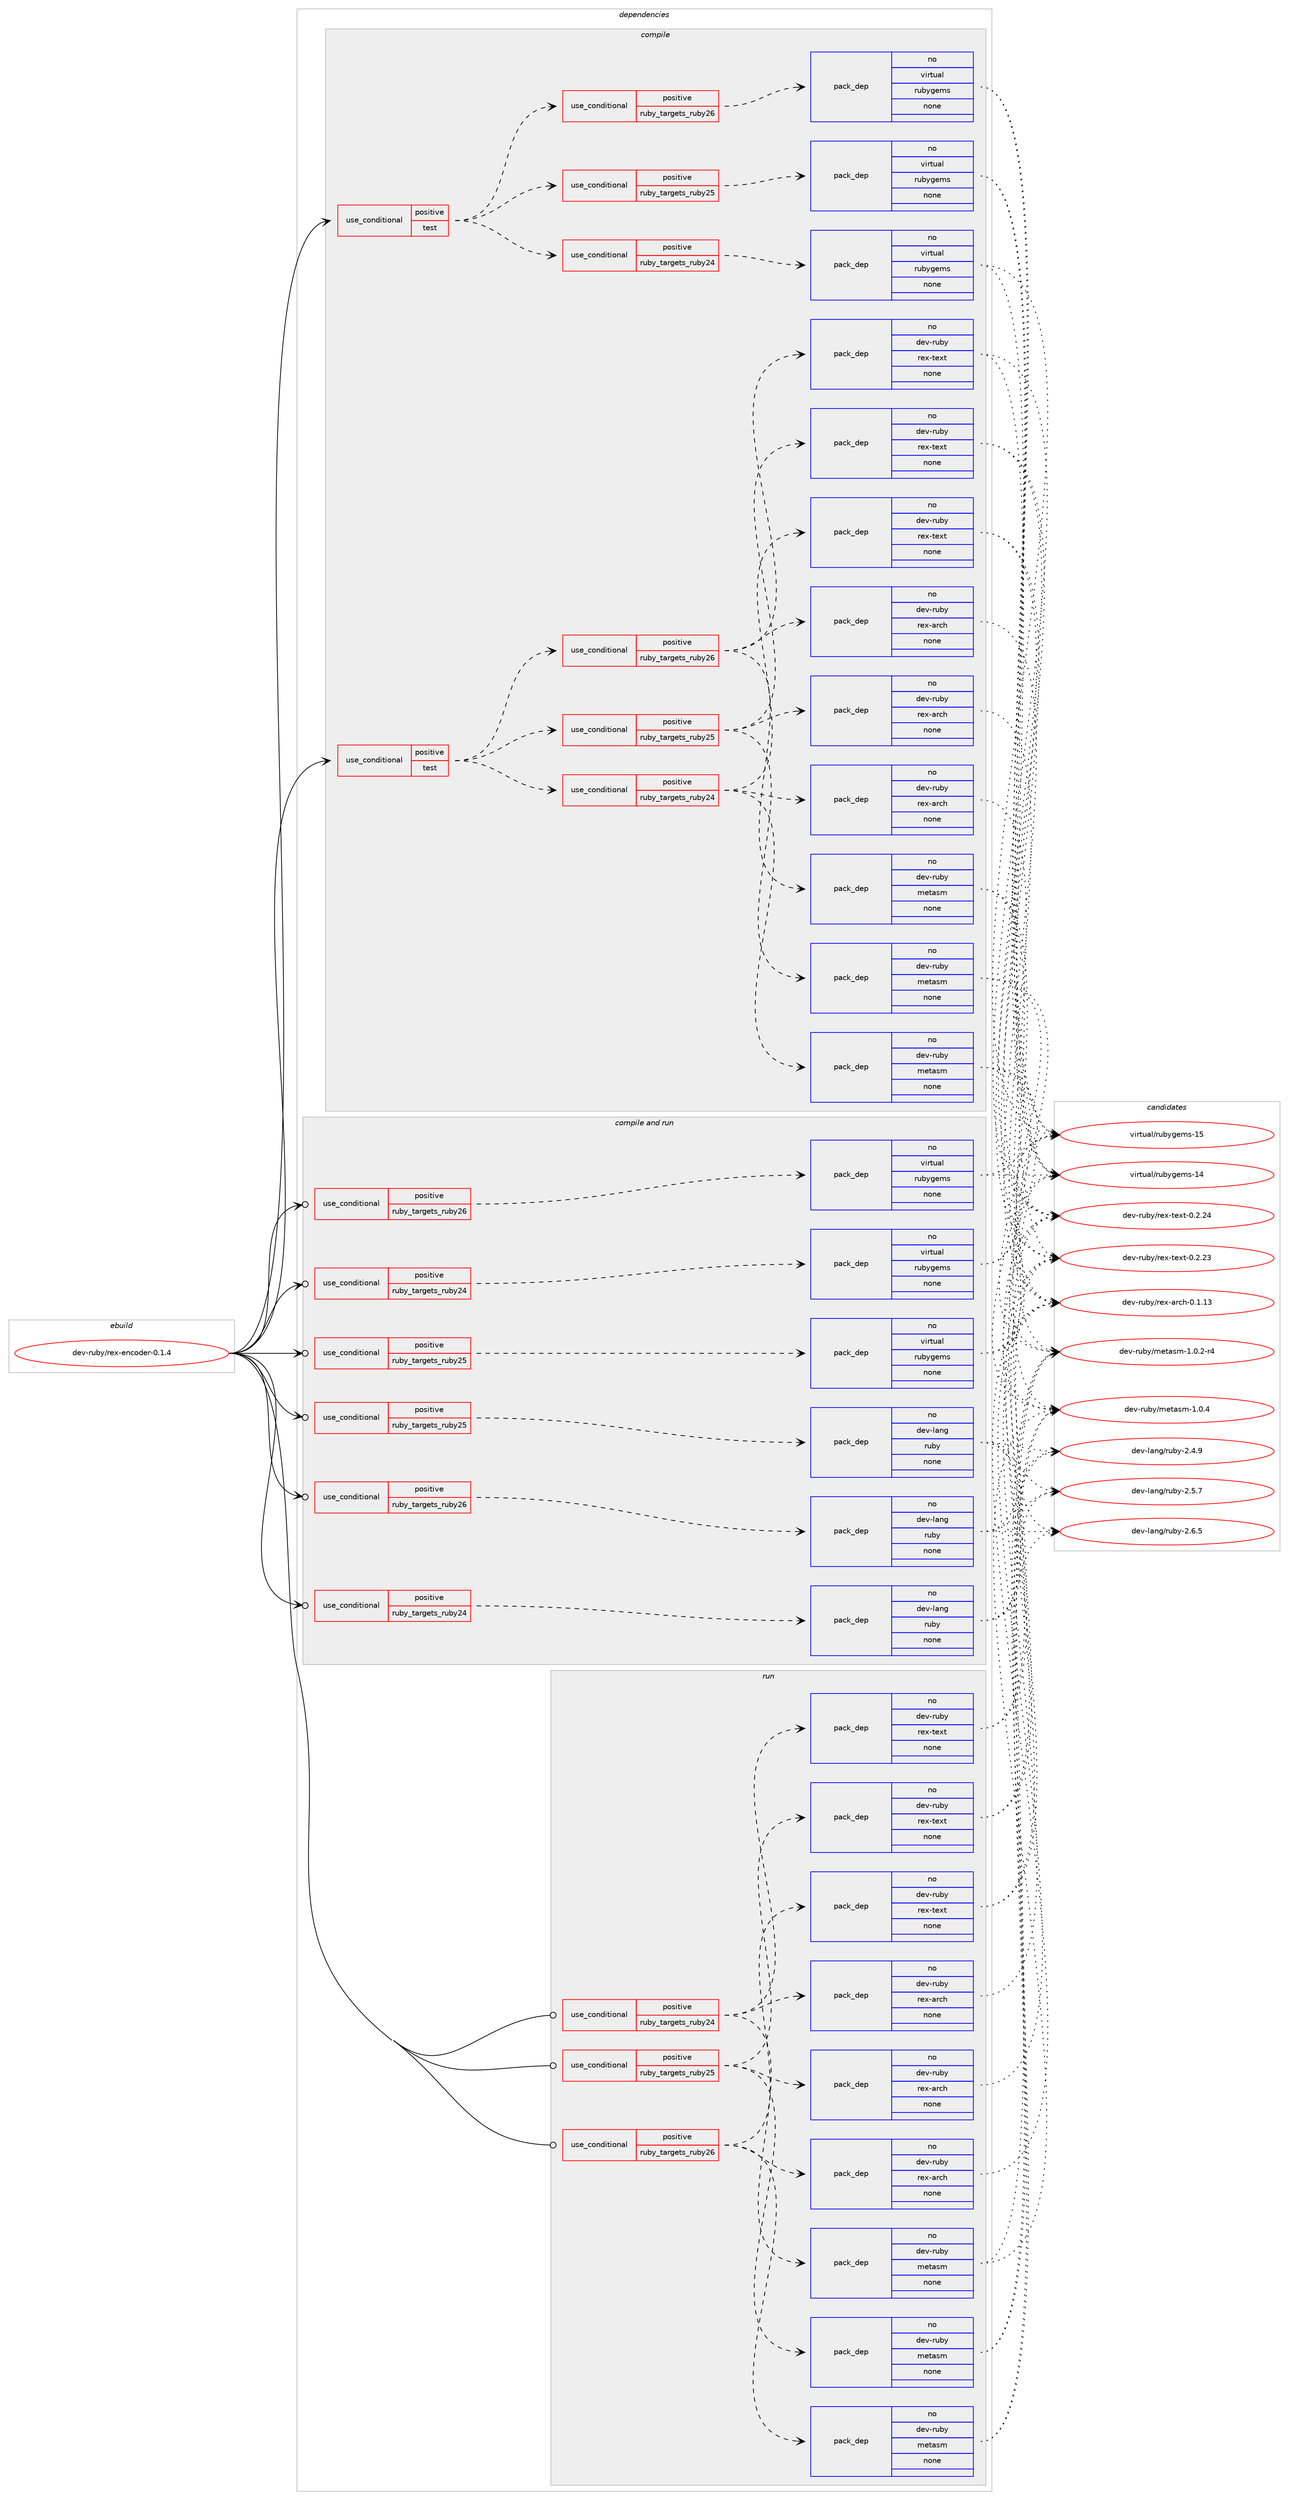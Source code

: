 digraph prolog {

# *************
# Graph options
# *************

newrank=true;
concentrate=true;
compound=true;
graph [rankdir=LR,fontname=Helvetica,fontsize=10,ranksep=1.5];#, ranksep=2.5, nodesep=0.2];
edge  [arrowhead=vee];
node  [fontname=Helvetica,fontsize=10];

# **********
# The ebuild
# **********

subgraph cluster_leftcol {
color=gray;
rank=same;
label=<<i>ebuild</i>>;
id [label="dev-ruby/rex-encoder-0.1.4", color=red, width=4, href="../dev-ruby/rex-encoder-0.1.4.svg"];
}

# ****************
# The dependencies
# ****************

subgraph cluster_midcol {
color=gray;
label=<<i>dependencies</i>>;
subgraph cluster_compile {
fillcolor="#eeeeee";
style=filled;
label=<<i>compile</i>>;
subgraph cond172986 {
dependency705808 [label=<<TABLE BORDER="0" CELLBORDER="1" CELLSPACING="0" CELLPADDING="4"><TR><TD ROWSPAN="3" CELLPADDING="10">use_conditional</TD></TR><TR><TD>positive</TD></TR><TR><TD>test</TD></TR></TABLE>>, shape=none, color=red];
subgraph cond172987 {
dependency705809 [label=<<TABLE BORDER="0" CELLBORDER="1" CELLSPACING="0" CELLPADDING="4"><TR><TD ROWSPAN="3" CELLPADDING="10">use_conditional</TD></TR><TR><TD>positive</TD></TR><TR><TD>ruby_targets_ruby24</TD></TR></TABLE>>, shape=none, color=red];
subgraph pack520792 {
dependency705810 [label=<<TABLE BORDER="0" CELLBORDER="1" CELLSPACING="0" CELLPADDING="4" WIDTH="220"><TR><TD ROWSPAN="6" CELLPADDING="30">pack_dep</TD></TR><TR><TD WIDTH="110">no</TD></TR><TR><TD>dev-ruby</TD></TR><TR><TD>metasm</TD></TR><TR><TD>none</TD></TR><TR><TD></TD></TR></TABLE>>, shape=none, color=blue];
}
dependency705809:e -> dependency705810:w [weight=20,style="dashed",arrowhead="vee"];
subgraph pack520793 {
dependency705811 [label=<<TABLE BORDER="0" CELLBORDER="1" CELLSPACING="0" CELLPADDING="4" WIDTH="220"><TR><TD ROWSPAN="6" CELLPADDING="30">pack_dep</TD></TR><TR><TD WIDTH="110">no</TD></TR><TR><TD>dev-ruby</TD></TR><TR><TD>rex-arch</TD></TR><TR><TD>none</TD></TR><TR><TD></TD></TR></TABLE>>, shape=none, color=blue];
}
dependency705809:e -> dependency705811:w [weight=20,style="dashed",arrowhead="vee"];
subgraph pack520794 {
dependency705812 [label=<<TABLE BORDER="0" CELLBORDER="1" CELLSPACING="0" CELLPADDING="4" WIDTH="220"><TR><TD ROWSPAN="6" CELLPADDING="30">pack_dep</TD></TR><TR><TD WIDTH="110">no</TD></TR><TR><TD>dev-ruby</TD></TR><TR><TD>rex-text</TD></TR><TR><TD>none</TD></TR><TR><TD></TD></TR></TABLE>>, shape=none, color=blue];
}
dependency705809:e -> dependency705812:w [weight=20,style="dashed",arrowhead="vee"];
}
dependency705808:e -> dependency705809:w [weight=20,style="dashed",arrowhead="vee"];
subgraph cond172988 {
dependency705813 [label=<<TABLE BORDER="0" CELLBORDER="1" CELLSPACING="0" CELLPADDING="4"><TR><TD ROWSPAN="3" CELLPADDING="10">use_conditional</TD></TR><TR><TD>positive</TD></TR><TR><TD>ruby_targets_ruby25</TD></TR></TABLE>>, shape=none, color=red];
subgraph pack520795 {
dependency705814 [label=<<TABLE BORDER="0" CELLBORDER="1" CELLSPACING="0" CELLPADDING="4" WIDTH="220"><TR><TD ROWSPAN="6" CELLPADDING="30">pack_dep</TD></TR><TR><TD WIDTH="110">no</TD></TR><TR><TD>dev-ruby</TD></TR><TR><TD>metasm</TD></TR><TR><TD>none</TD></TR><TR><TD></TD></TR></TABLE>>, shape=none, color=blue];
}
dependency705813:e -> dependency705814:w [weight=20,style="dashed",arrowhead="vee"];
subgraph pack520796 {
dependency705815 [label=<<TABLE BORDER="0" CELLBORDER="1" CELLSPACING="0" CELLPADDING="4" WIDTH="220"><TR><TD ROWSPAN="6" CELLPADDING="30">pack_dep</TD></TR><TR><TD WIDTH="110">no</TD></TR><TR><TD>dev-ruby</TD></TR><TR><TD>rex-arch</TD></TR><TR><TD>none</TD></TR><TR><TD></TD></TR></TABLE>>, shape=none, color=blue];
}
dependency705813:e -> dependency705815:w [weight=20,style="dashed",arrowhead="vee"];
subgraph pack520797 {
dependency705816 [label=<<TABLE BORDER="0" CELLBORDER="1" CELLSPACING="0" CELLPADDING="4" WIDTH="220"><TR><TD ROWSPAN="6" CELLPADDING="30">pack_dep</TD></TR><TR><TD WIDTH="110">no</TD></TR><TR><TD>dev-ruby</TD></TR><TR><TD>rex-text</TD></TR><TR><TD>none</TD></TR><TR><TD></TD></TR></TABLE>>, shape=none, color=blue];
}
dependency705813:e -> dependency705816:w [weight=20,style="dashed",arrowhead="vee"];
}
dependency705808:e -> dependency705813:w [weight=20,style="dashed",arrowhead="vee"];
subgraph cond172989 {
dependency705817 [label=<<TABLE BORDER="0" CELLBORDER="1" CELLSPACING="0" CELLPADDING="4"><TR><TD ROWSPAN="3" CELLPADDING="10">use_conditional</TD></TR><TR><TD>positive</TD></TR><TR><TD>ruby_targets_ruby26</TD></TR></TABLE>>, shape=none, color=red];
subgraph pack520798 {
dependency705818 [label=<<TABLE BORDER="0" CELLBORDER="1" CELLSPACING="0" CELLPADDING="4" WIDTH="220"><TR><TD ROWSPAN="6" CELLPADDING="30">pack_dep</TD></TR><TR><TD WIDTH="110">no</TD></TR><TR><TD>dev-ruby</TD></TR><TR><TD>metasm</TD></TR><TR><TD>none</TD></TR><TR><TD></TD></TR></TABLE>>, shape=none, color=blue];
}
dependency705817:e -> dependency705818:w [weight=20,style="dashed",arrowhead="vee"];
subgraph pack520799 {
dependency705819 [label=<<TABLE BORDER="0" CELLBORDER="1" CELLSPACING="0" CELLPADDING="4" WIDTH="220"><TR><TD ROWSPAN="6" CELLPADDING="30">pack_dep</TD></TR><TR><TD WIDTH="110">no</TD></TR><TR><TD>dev-ruby</TD></TR><TR><TD>rex-arch</TD></TR><TR><TD>none</TD></TR><TR><TD></TD></TR></TABLE>>, shape=none, color=blue];
}
dependency705817:e -> dependency705819:w [weight=20,style="dashed",arrowhead="vee"];
subgraph pack520800 {
dependency705820 [label=<<TABLE BORDER="0" CELLBORDER="1" CELLSPACING="0" CELLPADDING="4" WIDTH="220"><TR><TD ROWSPAN="6" CELLPADDING="30">pack_dep</TD></TR><TR><TD WIDTH="110">no</TD></TR><TR><TD>dev-ruby</TD></TR><TR><TD>rex-text</TD></TR><TR><TD>none</TD></TR><TR><TD></TD></TR></TABLE>>, shape=none, color=blue];
}
dependency705817:e -> dependency705820:w [weight=20,style="dashed",arrowhead="vee"];
}
dependency705808:e -> dependency705817:w [weight=20,style="dashed",arrowhead="vee"];
}
id:e -> dependency705808:w [weight=20,style="solid",arrowhead="vee"];
subgraph cond172990 {
dependency705821 [label=<<TABLE BORDER="0" CELLBORDER="1" CELLSPACING="0" CELLPADDING="4"><TR><TD ROWSPAN="3" CELLPADDING="10">use_conditional</TD></TR><TR><TD>positive</TD></TR><TR><TD>test</TD></TR></TABLE>>, shape=none, color=red];
subgraph cond172991 {
dependency705822 [label=<<TABLE BORDER="0" CELLBORDER="1" CELLSPACING="0" CELLPADDING="4"><TR><TD ROWSPAN="3" CELLPADDING="10">use_conditional</TD></TR><TR><TD>positive</TD></TR><TR><TD>ruby_targets_ruby24</TD></TR></TABLE>>, shape=none, color=red];
subgraph pack520801 {
dependency705823 [label=<<TABLE BORDER="0" CELLBORDER="1" CELLSPACING="0" CELLPADDING="4" WIDTH="220"><TR><TD ROWSPAN="6" CELLPADDING="30">pack_dep</TD></TR><TR><TD WIDTH="110">no</TD></TR><TR><TD>virtual</TD></TR><TR><TD>rubygems</TD></TR><TR><TD>none</TD></TR><TR><TD></TD></TR></TABLE>>, shape=none, color=blue];
}
dependency705822:e -> dependency705823:w [weight=20,style="dashed",arrowhead="vee"];
}
dependency705821:e -> dependency705822:w [weight=20,style="dashed",arrowhead="vee"];
subgraph cond172992 {
dependency705824 [label=<<TABLE BORDER="0" CELLBORDER="1" CELLSPACING="0" CELLPADDING="4"><TR><TD ROWSPAN="3" CELLPADDING="10">use_conditional</TD></TR><TR><TD>positive</TD></TR><TR><TD>ruby_targets_ruby25</TD></TR></TABLE>>, shape=none, color=red];
subgraph pack520802 {
dependency705825 [label=<<TABLE BORDER="0" CELLBORDER="1" CELLSPACING="0" CELLPADDING="4" WIDTH="220"><TR><TD ROWSPAN="6" CELLPADDING="30">pack_dep</TD></TR><TR><TD WIDTH="110">no</TD></TR><TR><TD>virtual</TD></TR><TR><TD>rubygems</TD></TR><TR><TD>none</TD></TR><TR><TD></TD></TR></TABLE>>, shape=none, color=blue];
}
dependency705824:e -> dependency705825:w [weight=20,style="dashed",arrowhead="vee"];
}
dependency705821:e -> dependency705824:w [weight=20,style="dashed",arrowhead="vee"];
subgraph cond172993 {
dependency705826 [label=<<TABLE BORDER="0" CELLBORDER="1" CELLSPACING="0" CELLPADDING="4"><TR><TD ROWSPAN="3" CELLPADDING="10">use_conditional</TD></TR><TR><TD>positive</TD></TR><TR><TD>ruby_targets_ruby26</TD></TR></TABLE>>, shape=none, color=red];
subgraph pack520803 {
dependency705827 [label=<<TABLE BORDER="0" CELLBORDER="1" CELLSPACING="0" CELLPADDING="4" WIDTH="220"><TR><TD ROWSPAN="6" CELLPADDING="30">pack_dep</TD></TR><TR><TD WIDTH="110">no</TD></TR><TR><TD>virtual</TD></TR><TR><TD>rubygems</TD></TR><TR><TD>none</TD></TR><TR><TD></TD></TR></TABLE>>, shape=none, color=blue];
}
dependency705826:e -> dependency705827:w [weight=20,style="dashed",arrowhead="vee"];
}
dependency705821:e -> dependency705826:w [weight=20,style="dashed",arrowhead="vee"];
}
id:e -> dependency705821:w [weight=20,style="solid",arrowhead="vee"];
}
subgraph cluster_compileandrun {
fillcolor="#eeeeee";
style=filled;
label=<<i>compile and run</i>>;
subgraph cond172994 {
dependency705828 [label=<<TABLE BORDER="0" CELLBORDER="1" CELLSPACING="0" CELLPADDING="4"><TR><TD ROWSPAN="3" CELLPADDING="10">use_conditional</TD></TR><TR><TD>positive</TD></TR><TR><TD>ruby_targets_ruby24</TD></TR></TABLE>>, shape=none, color=red];
subgraph pack520804 {
dependency705829 [label=<<TABLE BORDER="0" CELLBORDER="1" CELLSPACING="0" CELLPADDING="4" WIDTH="220"><TR><TD ROWSPAN="6" CELLPADDING="30">pack_dep</TD></TR><TR><TD WIDTH="110">no</TD></TR><TR><TD>dev-lang</TD></TR><TR><TD>ruby</TD></TR><TR><TD>none</TD></TR><TR><TD></TD></TR></TABLE>>, shape=none, color=blue];
}
dependency705828:e -> dependency705829:w [weight=20,style="dashed",arrowhead="vee"];
}
id:e -> dependency705828:w [weight=20,style="solid",arrowhead="odotvee"];
subgraph cond172995 {
dependency705830 [label=<<TABLE BORDER="0" CELLBORDER="1" CELLSPACING="0" CELLPADDING="4"><TR><TD ROWSPAN="3" CELLPADDING="10">use_conditional</TD></TR><TR><TD>positive</TD></TR><TR><TD>ruby_targets_ruby24</TD></TR></TABLE>>, shape=none, color=red];
subgraph pack520805 {
dependency705831 [label=<<TABLE BORDER="0" CELLBORDER="1" CELLSPACING="0" CELLPADDING="4" WIDTH="220"><TR><TD ROWSPAN="6" CELLPADDING="30">pack_dep</TD></TR><TR><TD WIDTH="110">no</TD></TR><TR><TD>virtual</TD></TR><TR><TD>rubygems</TD></TR><TR><TD>none</TD></TR><TR><TD></TD></TR></TABLE>>, shape=none, color=blue];
}
dependency705830:e -> dependency705831:w [weight=20,style="dashed",arrowhead="vee"];
}
id:e -> dependency705830:w [weight=20,style="solid",arrowhead="odotvee"];
subgraph cond172996 {
dependency705832 [label=<<TABLE BORDER="0" CELLBORDER="1" CELLSPACING="0" CELLPADDING="4"><TR><TD ROWSPAN="3" CELLPADDING="10">use_conditional</TD></TR><TR><TD>positive</TD></TR><TR><TD>ruby_targets_ruby25</TD></TR></TABLE>>, shape=none, color=red];
subgraph pack520806 {
dependency705833 [label=<<TABLE BORDER="0" CELLBORDER="1" CELLSPACING="0" CELLPADDING="4" WIDTH="220"><TR><TD ROWSPAN="6" CELLPADDING="30">pack_dep</TD></TR><TR><TD WIDTH="110">no</TD></TR><TR><TD>dev-lang</TD></TR><TR><TD>ruby</TD></TR><TR><TD>none</TD></TR><TR><TD></TD></TR></TABLE>>, shape=none, color=blue];
}
dependency705832:e -> dependency705833:w [weight=20,style="dashed",arrowhead="vee"];
}
id:e -> dependency705832:w [weight=20,style="solid",arrowhead="odotvee"];
subgraph cond172997 {
dependency705834 [label=<<TABLE BORDER="0" CELLBORDER="1" CELLSPACING="0" CELLPADDING="4"><TR><TD ROWSPAN="3" CELLPADDING="10">use_conditional</TD></TR><TR><TD>positive</TD></TR><TR><TD>ruby_targets_ruby25</TD></TR></TABLE>>, shape=none, color=red];
subgraph pack520807 {
dependency705835 [label=<<TABLE BORDER="0" CELLBORDER="1" CELLSPACING="0" CELLPADDING="4" WIDTH="220"><TR><TD ROWSPAN="6" CELLPADDING="30">pack_dep</TD></TR><TR><TD WIDTH="110">no</TD></TR><TR><TD>virtual</TD></TR><TR><TD>rubygems</TD></TR><TR><TD>none</TD></TR><TR><TD></TD></TR></TABLE>>, shape=none, color=blue];
}
dependency705834:e -> dependency705835:w [weight=20,style="dashed",arrowhead="vee"];
}
id:e -> dependency705834:w [weight=20,style="solid",arrowhead="odotvee"];
subgraph cond172998 {
dependency705836 [label=<<TABLE BORDER="0" CELLBORDER="1" CELLSPACING="0" CELLPADDING="4"><TR><TD ROWSPAN="3" CELLPADDING="10">use_conditional</TD></TR><TR><TD>positive</TD></TR><TR><TD>ruby_targets_ruby26</TD></TR></TABLE>>, shape=none, color=red];
subgraph pack520808 {
dependency705837 [label=<<TABLE BORDER="0" CELLBORDER="1" CELLSPACING="0" CELLPADDING="4" WIDTH="220"><TR><TD ROWSPAN="6" CELLPADDING="30">pack_dep</TD></TR><TR><TD WIDTH="110">no</TD></TR><TR><TD>dev-lang</TD></TR><TR><TD>ruby</TD></TR><TR><TD>none</TD></TR><TR><TD></TD></TR></TABLE>>, shape=none, color=blue];
}
dependency705836:e -> dependency705837:w [weight=20,style="dashed",arrowhead="vee"];
}
id:e -> dependency705836:w [weight=20,style="solid",arrowhead="odotvee"];
subgraph cond172999 {
dependency705838 [label=<<TABLE BORDER="0" CELLBORDER="1" CELLSPACING="0" CELLPADDING="4"><TR><TD ROWSPAN="3" CELLPADDING="10">use_conditional</TD></TR><TR><TD>positive</TD></TR><TR><TD>ruby_targets_ruby26</TD></TR></TABLE>>, shape=none, color=red];
subgraph pack520809 {
dependency705839 [label=<<TABLE BORDER="0" CELLBORDER="1" CELLSPACING="0" CELLPADDING="4" WIDTH="220"><TR><TD ROWSPAN="6" CELLPADDING="30">pack_dep</TD></TR><TR><TD WIDTH="110">no</TD></TR><TR><TD>virtual</TD></TR><TR><TD>rubygems</TD></TR><TR><TD>none</TD></TR><TR><TD></TD></TR></TABLE>>, shape=none, color=blue];
}
dependency705838:e -> dependency705839:w [weight=20,style="dashed",arrowhead="vee"];
}
id:e -> dependency705838:w [weight=20,style="solid",arrowhead="odotvee"];
}
subgraph cluster_run {
fillcolor="#eeeeee";
style=filled;
label=<<i>run</i>>;
subgraph cond173000 {
dependency705840 [label=<<TABLE BORDER="0" CELLBORDER="1" CELLSPACING="0" CELLPADDING="4"><TR><TD ROWSPAN="3" CELLPADDING="10">use_conditional</TD></TR><TR><TD>positive</TD></TR><TR><TD>ruby_targets_ruby24</TD></TR></TABLE>>, shape=none, color=red];
subgraph pack520810 {
dependency705841 [label=<<TABLE BORDER="0" CELLBORDER="1" CELLSPACING="0" CELLPADDING="4" WIDTH="220"><TR><TD ROWSPAN="6" CELLPADDING="30">pack_dep</TD></TR><TR><TD WIDTH="110">no</TD></TR><TR><TD>dev-ruby</TD></TR><TR><TD>metasm</TD></TR><TR><TD>none</TD></TR><TR><TD></TD></TR></TABLE>>, shape=none, color=blue];
}
dependency705840:e -> dependency705841:w [weight=20,style="dashed",arrowhead="vee"];
subgraph pack520811 {
dependency705842 [label=<<TABLE BORDER="0" CELLBORDER="1" CELLSPACING="0" CELLPADDING="4" WIDTH="220"><TR><TD ROWSPAN="6" CELLPADDING="30">pack_dep</TD></TR><TR><TD WIDTH="110">no</TD></TR><TR><TD>dev-ruby</TD></TR><TR><TD>rex-arch</TD></TR><TR><TD>none</TD></TR><TR><TD></TD></TR></TABLE>>, shape=none, color=blue];
}
dependency705840:e -> dependency705842:w [weight=20,style="dashed",arrowhead="vee"];
subgraph pack520812 {
dependency705843 [label=<<TABLE BORDER="0" CELLBORDER="1" CELLSPACING="0" CELLPADDING="4" WIDTH="220"><TR><TD ROWSPAN="6" CELLPADDING="30">pack_dep</TD></TR><TR><TD WIDTH="110">no</TD></TR><TR><TD>dev-ruby</TD></TR><TR><TD>rex-text</TD></TR><TR><TD>none</TD></TR><TR><TD></TD></TR></TABLE>>, shape=none, color=blue];
}
dependency705840:e -> dependency705843:w [weight=20,style="dashed",arrowhead="vee"];
}
id:e -> dependency705840:w [weight=20,style="solid",arrowhead="odot"];
subgraph cond173001 {
dependency705844 [label=<<TABLE BORDER="0" CELLBORDER="1" CELLSPACING="0" CELLPADDING="4"><TR><TD ROWSPAN="3" CELLPADDING="10">use_conditional</TD></TR><TR><TD>positive</TD></TR><TR><TD>ruby_targets_ruby25</TD></TR></TABLE>>, shape=none, color=red];
subgraph pack520813 {
dependency705845 [label=<<TABLE BORDER="0" CELLBORDER="1" CELLSPACING="0" CELLPADDING="4" WIDTH="220"><TR><TD ROWSPAN="6" CELLPADDING="30">pack_dep</TD></TR><TR><TD WIDTH="110">no</TD></TR><TR><TD>dev-ruby</TD></TR><TR><TD>metasm</TD></TR><TR><TD>none</TD></TR><TR><TD></TD></TR></TABLE>>, shape=none, color=blue];
}
dependency705844:e -> dependency705845:w [weight=20,style="dashed",arrowhead="vee"];
subgraph pack520814 {
dependency705846 [label=<<TABLE BORDER="0" CELLBORDER="1" CELLSPACING="0" CELLPADDING="4" WIDTH="220"><TR><TD ROWSPAN="6" CELLPADDING="30">pack_dep</TD></TR><TR><TD WIDTH="110">no</TD></TR><TR><TD>dev-ruby</TD></TR><TR><TD>rex-arch</TD></TR><TR><TD>none</TD></TR><TR><TD></TD></TR></TABLE>>, shape=none, color=blue];
}
dependency705844:e -> dependency705846:w [weight=20,style="dashed",arrowhead="vee"];
subgraph pack520815 {
dependency705847 [label=<<TABLE BORDER="0" CELLBORDER="1" CELLSPACING="0" CELLPADDING="4" WIDTH="220"><TR><TD ROWSPAN="6" CELLPADDING="30">pack_dep</TD></TR><TR><TD WIDTH="110">no</TD></TR><TR><TD>dev-ruby</TD></TR><TR><TD>rex-text</TD></TR><TR><TD>none</TD></TR><TR><TD></TD></TR></TABLE>>, shape=none, color=blue];
}
dependency705844:e -> dependency705847:w [weight=20,style="dashed",arrowhead="vee"];
}
id:e -> dependency705844:w [weight=20,style="solid",arrowhead="odot"];
subgraph cond173002 {
dependency705848 [label=<<TABLE BORDER="0" CELLBORDER="1" CELLSPACING="0" CELLPADDING="4"><TR><TD ROWSPAN="3" CELLPADDING="10">use_conditional</TD></TR><TR><TD>positive</TD></TR><TR><TD>ruby_targets_ruby26</TD></TR></TABLE>>, shape=none, color=red];
subgraph pack520816 {
dependency705849 [label=<<TABLE BORDER="0" CELLBORDER="1" CELLSPACING="0" CELLPADDING="4" WIDTH="220"><TR><TD ROWSPAN="6" CELLPADDING="30">pack_dep</TD></TR><TR><TD WIDTH="110">no</TD></TR><TR><TD>dev-ruby</TD></TR><TR><TD>metasm</TD></TR><TR><TD>none</TD></TR><TR><TD></TD></TR></TABLE>>, shape=none, color=blue];
}
dependency705848:e -> dependency705849:w [weight=20,style="dashed",arrowhead="vee"];
subgraph pack520817 {
dependency705850 [label=<<TABLE BORDER="0" CELLBORDER="1" CELLSPACING="0" CELLPADDING="4" WIDTH="220"><TR><TD ROWSPAN="6" CELLPADDING="30">pack_dep</TD></TR><TR><TD WIDTH="110">no</TD></TR><TR><TD>dev-ruby</TD></TR><TR><TD>rex-arch</TD></TR><TR><TD>none</TD></TR><TR><TD></TD></TR></TABLE>>, shape=none, color=blue];
}
dependency705848:e -> dependency705850:w [weight=20,style="dashed",arrowhead="vee"];
subgraph pack520818 {
dependency705851 [label=<<TABLE BORDER="0" CELLBORDER="1" CELLSPACING="0" CELLPADDING="4" WIDTH="220"><TR><TD ROWSPAN="6" CELLPADDING="30">pack_dep</TD></TR><TR><TD WIDTH="110">no</TD></TR><TR><TD>dev-ruby</TD></TR><TR><TD>rex-text</TD></TR><TR><TD>none</TD></TR><TR><TD></TD></TR></TABLE>>, shape=none, color=blue];
}
dependency705848:e -> dependency705851:w [weight=20,style="dashed",arrowhead="vee"];
}
id:e -> dependency705848:w [weight=20,style="solid",arrowhead="odot"];
}
}

# **************
# The candidates
# **************

subgraph cluster_choices {
rank=same;
color=gray;
label=<<i>candidates</i>>;

subgraph choice520792 {
color=black;
nodesep=1;
choice100101118451141179812147109101116971151094549464846504511452 [label="dev-ruby/metasm-1.0.2-r4", color=red, width=4,href="../dev-ruby/metasm-1.0.2-r4.svg"];
choice10010111845114117981214710910111697115109454946484652 [label="dev-ruby/metasm-1.0.4", color=red, width=4,href="../dev-ruby/metasm-1.0.4.svg"];
dependency705810:e -> choice100101118451141179812147109101116971151094549464846504511452:w [style=dotted,weight="100"];
dependency705810:e -> choice10010111845114117981214710910111697115109454946484652:w [style=dotted,weight="100"];
}
subgraph choice520793 {
color=black;
nodesep=1;
choice10010111845114117981214711410112045971149910445484649464951 [label="dev-ruby/rex-arch-0.1.13", color=red, width=4,href="../dev-ruby/rex-arch-0.1.13.svg"];
dependency705811:e -> choice10010111845114117981214711410112045971149910445484649464951:w [style=dotted,weight="100"];
}
subgraph choice520794 {
color=black;
nodesep=1;
choice1001011184511411798121471141011204511610112011645484650465051 [label="dev-ruby/rex-text-0.2.23", color=red, width=4,href="../dev-ruby/rex-text-0.2.23.svg"];
choice1001011184511411798121471141011204511610112011645484650465052 [label="dev-ruby/rex-text-0.2.24", color=red, width=4,href="../dev-ruby/rex-text-0.2.24.svg"];
dependency705812:e -> choice1001011184511411798121471141011204511610112011645484650465051:w [style=dotted,weight="100"];
dependency705812:e -> choice1001011184511411798121471141011204511610112011645484650465052:w [style=dotted,weight="100"];
}
subgraph choice520795 {
color=black;
nodesep=1;
choice100101118451141179812147109101116971151094549464846504511452 [label="dev-ruby/metasm-1.0.2-r4", color=red, width=4,href="../dev-ruby/metasm-1.0.2-r4.svg"];
choice10010111845114117981214710910111697115109454946484652 [label="dev-ruby/metasm-1.0.4", color=red, width=4,href="../dev-ruby/metasm-1.0.4.svg"];
dependency705814:e -> choice100101118451141179812147109101116971151094549464846504511452:w [style=dotted,weight="100"];
dependency705814:e -> choice10010111845114117981214710910111697115109454946484652:w [style=dotted,weight="100"];
}
subgraph choice520796 {
color=black;
nodesep=1;
choice10010111845114117981214711410112045971149910445484649464951 [label="dev-ruby/rex-arch-0.1.13", color=red, width=4,href="../dev-ruby/rex-arch-0.1.13.svg"];
dependency705815:e -> choice10010111845114117981214711410112045971149910445484649464951:w [style=dotted,weight="100"];
}
subgraph choice520797 {
color=black;
nodesep=1;
choice1001011184511411798121471141011204511610112011645484650465051 [label="dev-ruby/rex-text-0.2.23", color=red, width=4,href="../dev-ruby/rex-text-0.2.23.svg"];
choice1001011184511411798121471141011204511610112011645484650465052 [label="dev-ruby/rex-text-0.2.24", color=red, width=4,href="../dev-ruby/rex-text-0.2.24.svg"];
dependency705816:e -> choice1001011184511411798121471141011204511610112011645484650465051:w [style=dotted,weight="100"];
dependency705816:e -> choice1001011184511411798121471141011204511610112011645484650465052:w [style=dotted,weight="100"];
}
subgraph choice520798 {
color=black;
nodesep=1;
choice100101118451141179812147109101116971151094549464846504511452 [label="dev-ruby/metasm-1.0.2-r4", color=red, width=4,href="../dev-ruby/metasm-1.0.2-r4.svg"];
choice10010111845114117981214710910111697115109454946484652 [label="dev-ruby/metasm-1.0.4", color=red, width=4,href="../dev-ruby/metasm-1.0.4.svg"];
dependency705818:e -> choice100101118451141179812147109101116971151094549464846504511452:w [style=dotted,weight="100"];
dependency705818:e -> choice10010111845114117981214710910111697115109454946484652:w [style=dotted,weight="100"];
}
subgraph choice520799 {
color=black;
nodesep=1;
choice10010111845114117981214711410112045971149910445484649464951 [label="dev-ruby/rex-arch-0.1.13", color=red, width=4,href="../dev-ruby/rex-arch-0.1.13.svg"];
dependency705819:e -> choice10010111845114117981214711410112045971149910445484649464951:w [style=dotted,weight="100"];
}
subgraph choice520800 {
color=black;
nodesep=1;
choice1001011184511411798121471141011204511610112011645484650465051 [label="dev-ruby/rex-text-0.2.23", color=red, width=4,href="../dev-ruby/rex-text-0.2.23.svg"];
choice1001011184511411798121471141011204511610112011645484650465052 [label="dev-ruby/rex-text-0.2.24", color=red, width=4,href="../dev-ruby/rex-text-0.2.24.svg"];
dependency705820:e -> choice1001011184511411798121471141011204511610112011645484650465051:w [style=dotted,weight="100"];
dependency705820:e -> choice1001011184511411798121471141011204511610112011645484650465052:w [style=dotted,weight="100"];
}
subgraph choice520801 {
color=black;
nodesep=1;
choice118105114116117971084711411798121103101109115454952 [label="virtual/rubygems-14", color=red, width=4,href="../virtual/rubygems-14.svg"];
choice118105114116117971084711411798121103101109115454953 [label="virtual/rubygems-15", color=red, width=4,href="../virtual/rubygems-15.svg"];
dependency705823:e -> choice118105114116117971084711411798121103101109115454952:w [style=dotted,weight="100"];
dependency705823:e -> choice118105114116117971084711411798121103101109115454953:w [style=dotted,weight="100"];
}
subgraph choice520802 {
color=black;
nodesep=1;
choice118105114116117971084711411798121103101109115454952 [label="virtual/rubygems-14", color=red, width=4,href="../virtual/rubygems-14.svg"];
choice118105114116117971084711411798121103101109115454953 [label="virtual/rubygems-15", color=red, width=4,href="../virtual/rubygems-15.svg"];
dependency705825:e -> choice118105114116117971084711411798121103101109115454952:w [style=dotted,weight="100"];
dependency705825:e -> choice118105114116117971084711411798121103101109115454953:w [style=dotted,weight="100"];
}
subgraph choice520803 {
color=black;
nodesep=1;
choice118105114116117971084711411798121103101109115454952 [label="virtual/rubygems-14", color=red, width=4,href="../virtual/rubygems-14.svg"];
choice118105114116117971084711411798121103101109115454953 [label="virtual/rubygems-15", color=red, width=4,href="../virtual/rubygems-15.svg"];
dependency705827:e -> choice118105114116117971084711411798121103101109115454952:w [style=dotted,weight="100"];
dependency705827:e -> choice118105114116117971084711411798121103101109115454953:w [style=dotted,weight="100"];
}
subgraph choice520804 {
color=black;
nodesep=1;
choice10010111845108971101034711411798121455046524657 [label="dev-lang/ruby-2.4.9", color=red, width=4,href="../dev-lang/ruby-2.4.9.svg"];
choice10010111845108971101034711411798121455046534655 [label="dev-lang/ruby-2.5.7", color=red, width=4,href="../dev-lang/ruby-2.5.7.svg"];
choice10010111845108971101034711411798121455046544653 [label="dev-lang/ruby-2.6.5", color=red, width=4,href="../dev-lang/ruby-2.6.5.svg"];
dependency705829:e -> choice10010111845108971101034711411798121455046524657:w [style=dotted,weight="100"];
dependency705829:e -> choice10010111845108971101034711411798121455046534655:w [style=dotted,weight="100"];
dependency705829:e -> choice10010111845108971101034711411798121455046544653:w [style=dotted,weight="100"];
}
subgraph choice520805 {
color=black;
nodesep=1;
choice118105114116117971084711411798121103101109115454952 [label="virtual/rubygems-14", color=red, width=4,href="../virtual/rubygems-14.svg"];
choice118105114116117971084711411798121103101109115454953 [label="virtual/rubygems-15", color=red, width=4,href="../virtual/rubygems-15.svg"];
dependency705831:e -> choice118105114116117971084711411798121103101109115454952:w [style=dotted,weight="100"];
dependency705831:e -> choice118105114116117971084711411798121103101109115454953:w [style=dotted,weight="100"];
}
subgraph choice520806 {
color=black;
nodesep=1;
choice10010111845108971101034711411798121455046524657 [label="dev-lang/ruby-2.4.9", color=red, width=4,href="../dev-lang/ruby-2.4.9.svg"];
choice10010111845108971101034711411798121455046534655 [label="dev-lang/ruby-2.5.7", color=red, width=4,href="../dev-lang/ruby-2.5.7.svg"];
choice10010111845108971101034711411798121455046544653 [label="dev-lang/ruby-2.6.5", color=red, width=4,href="../dev-lang/ruby-2.6.5.svg"];
dependency705833:e -> choice10010111845108971101034711411798121455046524657:w [style=dotted,weight="100"];
dependency705833:e -> choice10010111845108971101034711411798121455046534655:w [style=dotted,weight="100"];
dependency705833:e -> choice10010111845108971101034711411798121455046544653:w [style=dotted,weight="100"];
}
subgraph choice520807 {
color=black;
nodesep=1;
choice118105114116117971084711411798121103101109115454952 [label="virtual/rubygems-14", color=red, width=4,href="../virtual/rubygems-14.svg"];
choice118105114116117971084711411798121103101109115454953 [label="virtual/rubygems-15", color=red, width=4,href="../virtual/rubygems-15.svg"];
dependency705835:e -> choice118105114116117971084711411798121103101109115454952:w [style=dotted,weight="100"];
dependency705835:e -> choice118105114116117971084711411798121103101109115454953:w [style=dotted,weight="100"];
}
subgraph choice520808 {
color=black;
nodesep=1;
choice10010111845108971101034711411798121455046524657 [label="dev-lang/ruby-2.4.9", color=red, width=4,href="../dev-lang/ruby-2.4.9.svg"];
choice10010111845108971101034711411798121455046534655 [label="dev-lang/ruby-2.5.7", color=red, width=4,href="../dev-lang/ruby-2.5.7.svg"];
choice10010111845108971101034711411798121455046544653 [label="dev-lang/ruby-2.6.5", color=red, width=4,href="../dev-lang/ruby-2.6.5.svg"];
dependency705837:e -> choice10010111845108971101034711411798121455046524657:w [style=dotted,weight="100"];
dependency705837:e -> choice10010111845108971101034711411798121455046534655:w [style=dotted,weight="100"];
dependency705837:e -> choice10010111845108971101034711411798121455046544653:w [style=dotted,weight="100"];
}
subgraph choice520809 {
color=black;
nodesep=1;
choice118105114116117971084711411798121103101109115454952 [label="virtual/rubygems-14", color=red, width=4,href="../virtual/rubygems-14.svg"];
choice118105114116117971084711411798121103101109115454953 [label="virtual/rubygems-15", color=red, width=4,href="../virtual/rubygems-15.svg"];
dependency705839:e -> choice118105114116117971084711411798121103101109115454952:w [style=dotted,weight="100"];
dependency705839:e -> choice118105114116117971084711411798121103101109115454953:w [style=dotted,weight="100"];
}
subgraph choice520810 {
color=black;
nodesep=1;
choice100101118451141179812147109101116971151094549464846504511452 [label="dev-ruby/metasm-1.0.2-r4", color=red, width=4,href="../dev-ruby/metasm-1.0.2-r4.svg"];
choice10010111845114117981214710910111697115109454946484652 [label="dev-ruby/metasm-1.0.4", color=red, width=4,href="../dev-ruby/metasm-1.0.4.svg"];
dependency705841:e -> choice100101118451141179812147109101116971151094549464846504511452:w [style=dotted,weight="100"];
dependency705841:e -> choice10010111845114117981214710910111697115109454946484652:w [style=dotted,weight="100"];
}
subgraph choice520811 {
color=black;
nodesep=1;
choice10010111845114117981214711410112045971149910445484649464951 [label="dev-ruby/rex-arch-0.1.13", color=red, width=4,href="../dev-ruby/rex-arch-0.1.13.svg"];
dependency705842:e -> choice10010111845114117981214711410112045971149910445484649464951:w [style=dotted,weight="100"];
}
subgraph choice520812 {
color=black;
nodesep=1;
choice1001011184511411798121471141011204511610112011645484650465051 [label="dev-ruby/rex-text-0.2.23", color=red, width=4,href="../dev-ruby/rex-text-0.2.23.svg"];
choice1001011184511411798121471141011204511610112011645484650465052 [label="dev-ruby/rex-text-0.2.24", color=red, width=4,href="../dev-ruby/rex-text-0.2.24.svg"];
dependency705843:e -> choice1001011184511411798121471141011204511610112011645484650465051:w [style=dotted,weight="100"];
dependency705843:e -> choice1001011184511411798121471141011204511610112011645484650465052:w [style=dotted,weight="100"];
}
subgraph choice520813 {
color=black;
nodesep=1;
choice100101118451141179812147109101116971151094549464846504511452 [label="dev-ruby/metasm-1.0.2-r4", color=red, width=4,href="../dev-ruby/metasm-1.0.2-r4.svg"];
choice10010111845114117981214710910111697115109454946484652 [label="dev-ruby/metasm-1.0.4", color=red, width=4,href="../dev-ruby/metasm-1.0.4.svg"];
dependency705845:e -> choice100101118451141179812147109101116971151094549464846504511452:w [style=dotted,weight="100"];
dependency705845:e -> choice10010111845114117981214710910111697115109454946484652:w [style=dotted,weight="100"];
}
subgraph choice520814 {
color=black;
nodesep=1;
choice10010111845114117981214711410112045971149910445484649464951 [label="dev-ruby/rex-arch-0.1.13", color=red, width=4,href="../dev-ruby/rex-arch-0.1.13.svg"];
dependency705846:e -> choice10010111845114117981214711410112045971149910445484649464951:w [style=dotted,weight="100"];
}
subgraph choice520815 {
color=black;
nodesep=1;
choice1001011184511411798121471141011204511610112011645484650465051 [label="dev-ruby/rex-text-0.2.23", color=red, width=4,href="../dev-ruby/rex-text-0.2.23.svg"];
choice1001011184511411798121471141011204511610112011645484650465052 [label="dev-ruby/rex-text-0.2.24", color=red, width=4,href="../dev-ruby/rex-text-0.2.24.svg"];
dependency705847:e -> choice1001011184511411798121471141011204511610112011645484650465051:w [style=dotted,weight="100"];
dependency705847:e -> choice1001011184511411798121471141011204511610112011645484650465052:w [style=dotted,weight="100"];
}
subgraph choice520816 {
color=black;
nodesep=1;
choice100101118451141179812147109101116971151094549464846504511452 [label="dev-ruby/metasm-1.0.2-r4", color=red, width=4,href="../dev-ruby/metasm-1.0.2-r4.svg"];
choice10010111845114117981214710910111697115109454946484652 [label="dev-ruby/metasm-1.0.4", color=red, width=4,href="../dev-ruby/metasm-1.0.4.svg"];
dependency705849:e -> choice100101118451141179812147109101116971151094549464846504511452:w [style=dotted,weight="100"];
dependency705849:e -> choice10010111845114117981214710910111697115109454946484652:w [style=dotted,weight="100"];
}
subgraph choice520817 {
color=black;
nodesep=1;
choice10010111845114117981214711410112045971149910445484649464951 [label="dev-ruby/rex-arch-0.1.13", color=red, width=4,href="../dev-ruby/rex-arch-0.1.13.svg"];
dependency705850:e -> choice10010111845114117981214711410112045971149910445484649464951:w [style=dotted,weight="100"];
}
subgraph choice520818 {
color=black;
nodesep=1;
choice1001011184511411798121471141011204511610112011645484650465051 [label="dev-ruby/rex-text-0.2.23", color=red, width=4,href="../dev-ruby/rex-text-0.2.23.svg"];
choice1001011184511411798121471141011204511610112011645484650465052 [label="dev-ruby/rex-text-0.2.24", color=red, width=4,href="../dev-ruby/rex-text-0.2.24.svg"];
dependency705851:e -> choice1001011184511411798121471141011204511610112011645484650465051:w [style=dotted,weight="100"];
dependency705851:e -> choice1001011184511411798121471141011204511610112011645484650465052:w [style=dotted,weight="100"];
}
}

}
